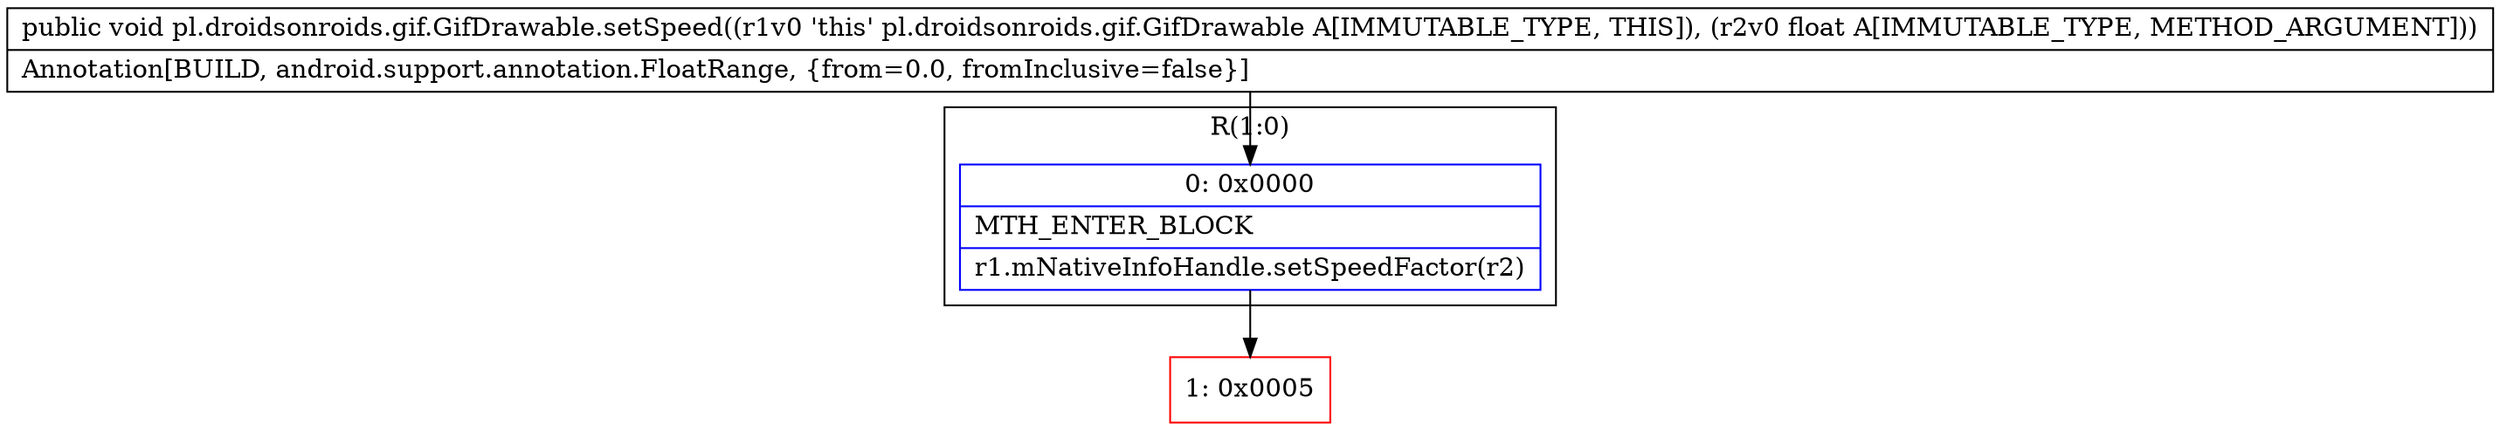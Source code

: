digraph "CFG forpl.droidsonroids.gif.GifDrawable.setSpeed(F)V" {
subgraph cluster_Region_319654914 {
label = "R(1:0)";
node [shape=record,color=blue];
Node_0 [shape=record,label="{0\:\ 0x0000|MTH_ENTER_BLOCK\l|r1.mNativeInfoHandle.setSpeedFactor(r2)\l}"];
}
Node_1 [shape=record,color=red,label="{1\:\ 0x0005}"];
MethodNode[shape=record,label="{public void pl.droidsonroids.gif.GifDrawable.setSpeed((r1v0 'this' pl.droidsonroids.gif.GifDrawable A[IMMUTABLE_TYPE, THIS]), (r2v0 float A[IMMUTABLE_TYPE, METHOD_ARGUMENT]))  | Annotation[BUILD, android.support.annotation.FloatRange, \{from=0.0, fromInclusive=false\}]\l}"];
MethodNode -> Node_0;
Node_0 -> Node_1;
}

